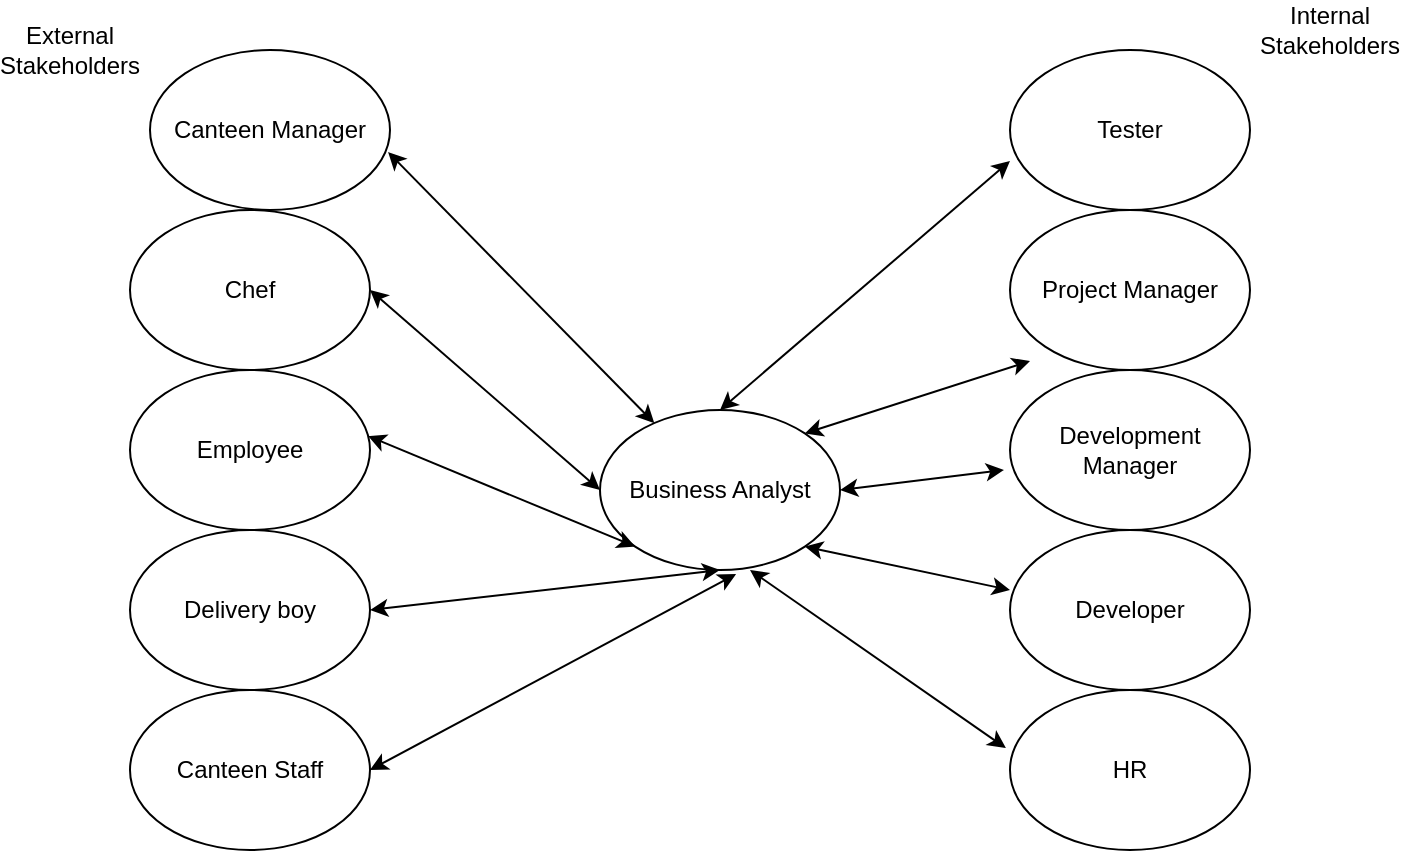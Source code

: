 <mxfile version="14.5.3" type="github">
  <diagram id="Cmf97AIi5ExOyZJI-Un1" name="Page-1">
    <mxGraphModel dx="868" dy="482" grid="1" gridSize="10" guides="1" tooltips="1" connect="1" arrows="1" fold="1" page="1" pageScale="1" pageWidth="850" pageHeight="1100" math="0" shadow="0">
      <root>
        <mxCell id="0" />
        <mxCell id="1" parent="0" />
        <mxCell id="IbUnT_VIMkyxvrp2_IC9-1" value="Business Analyst" style="ellipse;whiteSpace=wrap;html=1;" vertex="1" parent="1">
          <mxGeometry x="365" y="250" width="120" height="80" as="geometry" />
        </mxCell>
        <mxCell id="IbUnT_VIMkyxvrp2_IC9-2" value="&lt;span&gt;Canteen Manager&lt;/span&gt;" style="ellipse;whiteSpace=wrap;html=1;" vertex="1" parent="1">
          <mxGeometry x="140" y="70" width="120" height="80" as="geometry" />
        </mxCell>
        <mxCell id="IbUnT_VIMkyxvrp2_IC9-3" value="&lt;span&gt;Chef&lt;/span&gt;" style="ellipse;whiteSpace=wrap;html=1;" vertex="1" parent="1">
          <mxGeometry x="130" y="150" width="120" height="80" as="geometry" />
        </mxCell>
        <mxCell id="IbUnT_VIMkyxvrp2_IC9-4" value="Employee" style="ellipse;whiteSpace=wrap;html=1;" vertex="1" parent="1">
          <mxGeometry x="130" y="230" width="120" height="80" as="geometry" />
        </mxCell>
        <mxCell id="IbUnT_VIMkyxvrp2_IC9-5" value="Delivery boy" style="ellipse;whiteSpace=wrap;html=1;" vertex="1" parent="1">
          <mxGeometry x="130" y="310" width="120" height="80" as="geometry" />
        </mxCell>
        <mxCell id="IbUnT_VIMkyxvrp2_IC9-6" value="Tester" style="ellipse;whiteSpace=wrap;html=1;" vertex="1" parent="1">
          <mxGeometry x="570" y="70" width="120" height="80" as="geometry" />
        </mxCell>
        <mxCell id="IbUnT_VIMkyxvrp2_IC9-7" value="Project Manager" style="ellipse;whiteSpace=wrap;html=1;" vertex="1" parent="1">
          <mxGeometry x="570" y="150" width="120" height="80" as="geometry" />
        </mxCell>
        <mxCell id="IbUnT_VIMkyxvrp2_IC9-8" value="Development Manager" style="ellipse;whiteSpace=wrap;html=1;" vertex="1" parent="1">
          <mxGeometry x="570" y="230" width="120" height="80" as="geometry" />
        </mxCell>
        <mxCell id="IbUnT_VIMkyxvrp2_IC9-9" value="Developer" style="ellipse;whiteSpace=wrap;html=1;" vertex="1" parent="1">
          <mxGeometry x="570" y="310" width="120" height="80" as="geometry" />
        </mxCell>
        <mxCell id="IbUnT_VIMkyxvrp2_IC9-10" value="" style="endArrow=classic;startArrow=classic;html=1;exitX=0.992;exitY=0.638;exitDx=0;exitDy=0;exitPerimeter=0;" edge="1" parent="1" source="IbUnT_VIMkyxvrp2_IC9-2" target="IbUnT_VIMkyxvrp2_IC9-1">
          <mxGeometry width="50" height="50" relative="1" as="geometry">
            <mxPoint x="270" y="200" as="sourcePoint" />
            <mxPoint x="320" y="150" as="targetPoint" />
          </mxGeometry>
        </mxCell>
        <mxCell id="IbUnT_VIMkyxvrp2_IC9-11" value="" style="endArrow=classic;startArrow=classic;html=1;exitX=1;exitY=0.5;exitDx=0;exitDy=0;entryX=0;entryY=0.5;entryDx=0;entryDy=0;" edge="1" parent="1" source="IbUnT_VIMkyxvrp2_IC9-3" target="IbUnT_VIMkyxvrp2_IC9-1">
          <mxGeometry width="50" height="50" relative="1" as="geometry">
            <mxPoint x="269.04" y="131.04" as="sourcePoint" />
            <mxPoint x="402.133" y="266.535" as="targetPoint" />
          </mxGeometry>
        </mxCell>
        <mxCell id="IbUnT_VIMkyxvrp2_IC9-12" value="" style="endArrow=classic;startArrow=classic;html=1;exitX=0.992;exitY=0.413;exitDx=0;exitDy=0;exitPerimeter=0;entryX=0;entryY=1;entryDx=0;entryDy=0;" edge="1" parent="1" source="IbUnT_VIMkyxvrp2_IC9-4" target="IbUnT_VIMkyxvrp2_IC9-1">
          <mxGeometry width="50" height="50" relative="1" as="geometry">
            <mxPoint x="279.04" y="141.04" as="sourcePoint" />
            <mxPoint x="412.133" y="276.535" as="targetPoint" />
          </mxGeometry>
        </mxCell>
        <mxCell id="IbUnT_VIMkyxvrp2_IC9-13" value="" style="endArrow=classic;startArrow=classic;html=1;exitX=0.5;exitY=0;exitDx=0;exitDy=0;" edge="1" parent="1" source="IbUnT_VIMkyxvrp2_IC9-1">
          <mxGeometry width="50" height="50" relative="1" as="geometry">
            <mxPoint x="436.91" y="-10.0" as="sourcePoint" />
            <mxPoint x="570.003" y="125.495" as="targetPoint" />
          </mxGeometry>
        </mxCell>
        <mxCell id="IbUnT_VIMkyxvrp2_IC9-14" value="" style="endArrow=classic;startArrow=classic;html=1;exitX=1;exitY=0.5;exitDx=0;exitDy=0;entryX=0.5;entryY=1;entryDx=0;entryDy=0;" edge="1" parent="1" source="IbUnT_VIMkyxvrp2_IC9-5" target="IbUnT_VIMkyxvrp2_IC9-1">
          <mxGeometry width="50" height="50" relative="1" as="geometry">
            <mxPoint x="260.0" y="482.0" as="sourcePoint" />
            <mxPoint x="393.093" y="617.495" as="targetPoint" />
          </mxGeometry>
        </mxCell>
        <mxCell id="IbUnT_VIMkyxvrp2_IC9-15" value="" style="endArrow=classic;startArrow=classic;html=1;exitX=1;exitY=0;exitDx=0;exitDy=0;" edge="1" parent="1" source="IbUnT_VIMkyxvrp2_IC9-1">
          <mxGeometry width="50" height="50" relative="1" as="geometry">
            <mxPoint x="446.91" y="90.0" as="sourcePoint" />
            <mxPoint x="580.003" y="225.495" as="targetPoint" />
          </mxGeometry>
        </mxCell>
        <mxCell id="IbUnT_VIMkyxvrp2_IC9-16" value="" style="endArrow=classic;startArrow=classic;html=1;exitX=1;exitY=0.5;exitDx=0;exitDy=0;entryX=-0.025;entryY=0.625;entryDx=0;entryDy=0;entryPerimeter=0;" edge="1" parent="1" source="IbUnT_VIMkyxvrp2_IC9-1" target="IbUnT_VIMkyxvrp2_IC9-8">
          <mxGeometry width="50" height="50" relative="1" as="geometry">
            <mxPoint x="446.91" y="220.0" as="sourcePoint" />
            <mxPoint x="580.003" y="355.495" as="targetPoint" />
          </mxGeometry>
        </mxCell>
        <mxCell id="IbUnT_VIMkyxvrp2_IC9-17" value="" style="endArrow=classic;startArrow=classic;html=1;exitX=1;exitY=1;exitDx=0;exitDy=0;entryX=0;entryY=0.375;entryDx=0;entryDy=0;entryPerimeter=0;" edge="1" parent="1" source="IbUnT_VIMkyxvrp2_IC9-1" target="IbUnT_VIMkyxvrp2_IC9-9">
          <mxGeometry width="50" height="50" relative="1" as="geometry">
            <mxPoint x="329.04" y="191.04" as="sourcePoint" />
            <mxPoint x="462.133" y="326.535" as="targetPoint" />
          </mxGeometry>
        </mxCell>
        <mxCell id="IbUnT_VIMkyxvrp2_IC9-18" value="HR" style="ellipse;whiteSpace=wrap;html=1;" vertex="1" parent="1">
          <mxGeometry x="570" y="390" width="120" height="80" as="geometry" />
        </mxCell>
        <mxCell id="IbUnT_VIMkyxvrp2_IC9-19" value="" style="endArrow=classic;startArrow=classic;html=1;exitX=0.625;exitY=1;exitDx=0;exitDy=0;exitPerimeter=0;entryX=-0.017;entryY=0.363;entryDx=0;entryDy=0;entryPerimeter=0;" edge="1" parent="1" source="IbUnT_VIMkyxvrp2_IC9-1" target="IbUnT_VIMkyxvrp2_IC9-18">
          <mxGeometry width="50" height="50" relative="1" as="geometry">
            <mxPoint x="260" y="360" as="sourcePoint" />
            <mxPoint x="500" y="460" as="targetPoint" />
            <Array as="points" />
          </mxGeometry>
        </mxCell>
        <mxCell id="IbUnT_VIMkyxvrp2_IC9-20" value="Canteen Staff" style="ellipse;whiteSpace=wrap;html=1;" vertex="1" parent="1">
          <mxGeometry x="130" y="390" width="120" height="80" as="geometry" />
        </mxCell>
        <mxCell id="IbUnT_VIMkyxvrp2_IC9-24" value="" style="endArrow=classic;startArrow=classic;html=1;exitX=1;exitY=0.5;exitDx=0;exitDy=0;entryX=0.567;entryY=1.025;entryDx=0;entryDy=0;entryPerimeter=0;" edge="1" parent="1" source="IbUnT_VIMkyxvrp2_IC9-20" target="IbUnT_VIMkyxvrp2_IC9-1">
          <mxGeometry width="50" height="50" relative="1" as="geometry">
            <mxPoint x="320" y="440" as="sourcePoint" />
            <mxPoint x="370" y="390" as="targetPoint" />
          </mxGeometry>
        </mxCell>
        <mxCell id="IbUnT_VIMkyxvrp2_IC9-26" value="External Stakeholders" style="text;html=1;strokeColor=none;fillColor=none;align=center;verticalAlign=middle;whiteSpace=wrap;rounded=0;" vertex="1" parent="1">
          <mxGeometry x="80" y="60" width="40" height="20" as="geometry" />
        </mxCell>
        <mxCell id="IbUnT_VIMkyxvrp2_IC9-27" value="Internal Stakeholders" style="text;html=1;strokeColor=none;fillColor=none;align=center;verticalAlign=middle;whiteSpace=wrap;rounded=0;" vertex="1" parent="1">
          <mxGeometry x="710" y="50" width="40" height="20" as="geometry" />
        </mxCell>
      </root>
    </mxGraphModel>
  </diagram>
</mxfile>
